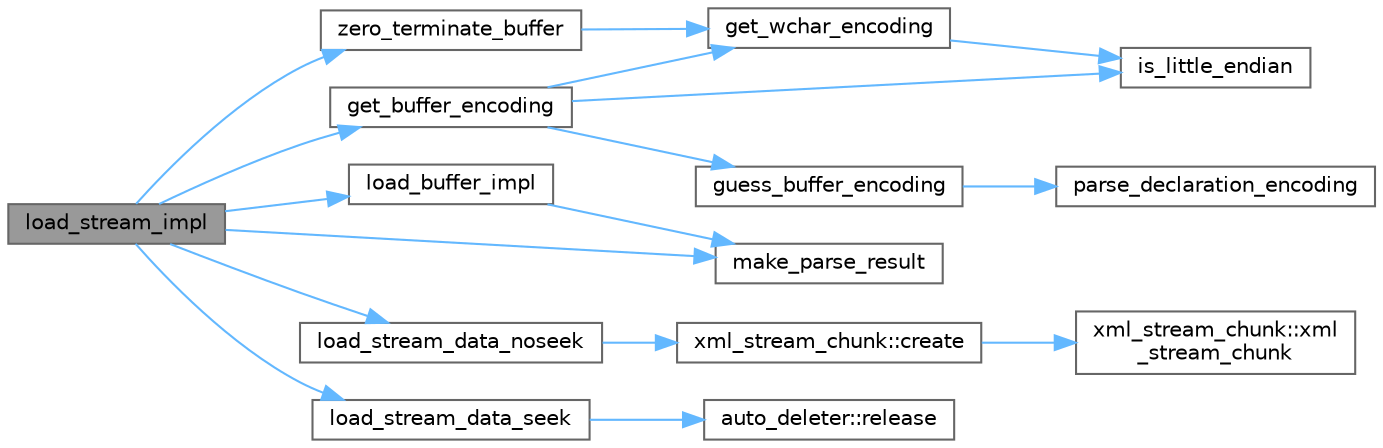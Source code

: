 digraph "load_stream_impl"
{
 // INTERACTIVE_SVG=YES
 // LATEX_PDF_SIZE
  bgcolor="transparent";
  edge [fontname=Helvetica,fontsize=10,labelfontname=Helvetica,labelfontsize=10];
  node [fontname=Helvetica,fontsize=10,shape=box,height=0.2,width=0.4];
  rankdir="LR";
  Node1 [id="Node000001",label="load_stream_impl",height=0.2,width=0.4,color="gray40", fillcolor="grey60", style="filled", fontcolor="black",tooltip=" "];
  Node1 -> Node2 [id="edge1_Node000001_Node000002",color="steelblue1",style="solid",tooltip=" "];
  Node2 [id="Node000002",label="get_buffer_encoding",height=0.2,width=0.4,color="grey40", fillcolor="white", style="filled",URL="$db/d20/pugixml_8cpp.html#ae841fafba520d2341dc8386a6f825ac6",tooltip=" "];
  Node2 -> Node3 [id="edge2_Node000002_Node000003",color="steelblue1",style="solid",tooltip=" "];
  Node3 [id="Node000003",label="get_wchar_encoding",height=0.2,width=0.4,color="grey40", fillcolor="white", style="filled",URL="$db/d20/pugixml_8cpp.html#a1d386e9425e75d35b01373e46f186b9c",tooltip=" "];
  Node3 -> Node4 [id="edge3_Node000003_Node000004",color="steelblue1",style="solid",tooltip=" "];
  Node4 [id="Node000004",label="is_little_endian",height=0.2,width=0.4,color="grey40", fillcolor="white", style="filled",URL="$db/d20/pugixml_8cpp.html#a282e2854710450f313ea03bb59a8f681",tooltip=" "];
  Node2 -> Node5 [id="edge4_Node000002_Node000005",color="steelblue1",style="solid",tooltip=" "];
  Node5 [id="Node000005",label="guess_buffer_encoding",height=0.2,width=0.4,color="grey40", fillcolor="white", style="filled",URL="$db/d20/pugixml_8cpp.html#a3d680d2e13dd3e0c073b58cab16fc535",tooltip=" "];
  Node5 -> Node6 [id="edge5_Node000005_Node000006",color="steelblue1",style="solid",tooltip=" "];
  Node6 [id="Node000006",label="parse_declaration_encoding",height=0.2,width=0.4,color="grey40", fillcolor="white", style="filled",URL="$db/d20/pugixml_8cpp.html#a79d1bc216fc42e9d8749ac22361e9850",tooltip=" "];
  Node2 -> Node4 [id="edge6_Node000002_Node000004",color="steelblue1",style="solid",tooltip=" "];
  Node1 -> Node7 [id="edge7_Node000001_Node000007",color="steelblue1",style="solid",tooltip=" "];
  Node7 [id="Node000007",label="load_buffer_impl",height=0.2,width=0.4,color="grey40", fillcolor="white", style="filled",URL="$db/d20/pugixml_8cpp.html#a0d9bcb567b8ceb20206147857f03c187",tooltip=" "];
  Node7 -> Node8 [id="edge8_Node000007_Node000008",color="steelblue1",style="solid",tooltip=" "];
  Node8 [id="Node000008",label="make_parse_result",height=0.2,width=0.4,color="grey40", fillcolor="white", style="filled",URL="$db/d20/pugixml_8cpp.html#a9081c36df7470451a2a067677ee9e423",tooltip=" "];
  Node1 -> Node9 [id="edge9_Node000001_Node000009",color="steelblue1",style="solid",tooltip=" "];
  Node9 [id="Node000009",label="load_stream_data_noseek",height=0.2,width=0.4,color="grey40", fillcolor="white", style="filled",URL="$db/d20/pugixml_8cpp.html#a827b6edb9124c219970981a291543b0f",tooltip=" "];
  Node9 -> Node10 [id="edge10_Node000009_Node000010",color="steelblue1",style="solid",tooltip=" "];
  Node10 [id="Node000010",label="xml_stream_chunk::create",height=0.2,width=0.4,color="grey40", fillcolor="white", style="filled",URL="$dc/d16/structxml__stream__chunk.html#a2c01c25f2791d25214d3c73fae63f8d9",tooltip=" "];
  Node10 -> Node11 [id="edge11_Node000010_Node000011",color="steelblue1",style="solid",tooltip=" "];
  Node11 [id="Node000011",label="xml_stream_chunk::xml\l_stream_chunk",height=0.2,width=0.4,color="grey40", fillcolor="white", style="filled",URL="$dc/d16/structxml__stream__chunk.html#a8b87fcb2074014dd252f752a95092337",tooltip=" "];
  Node1 -> Node12 [id="edge12_Node000001_Node000012",color="steelblue1",style="solid",tooltip=" "];
  Node12 [id="Node000012",label="load_stream_data_seek",height=0.2,width=0.4,color="grey40", fillcolor="white", style="filled",URL="$db/d20/pugixml_8cpp.html#a342e4630ae5d483f0956c92fd6f0bd1d",tooltip=" "];
  Node12 -> Node13 [id="edge13_Node000012_Node000013",color="steelblue1",style="solid",tooltip=" "];
  Node13 [id="Node000013",label="auto_deleter::release",height=0.2,width=0.4,color="grey40", fillcolor="white", style="filled",URL="$d6/d78/structauto__deleter.html#a6c02cf0240e922064cbf4672bb4363ce",tooltip=" "];
  Node1 -> Node8 [id="edge14_Node000001_Node000008",color="steelblue1",style="solid",tooltip=" "];
  Node1 -> Node14 [id="edge15_Node000001_Node000014",color="steelblue1",style="solid",tooltip=" "];
  Node14 [id="Node000014",label="zero_terminate_buffer",height=0.2,width=0.4,color="grey40", fillcolor="white", style="filled",URL="$db/d20/pugixml_8cpp.html#a2a34bcc0f03213bd1a9bb8a488682d3a",tooltip=" "];
  Node14 -> Node3 [id="edge16_Node000014_Node000003",color="steelblue1",style="solid",tooltip=" "];
}
